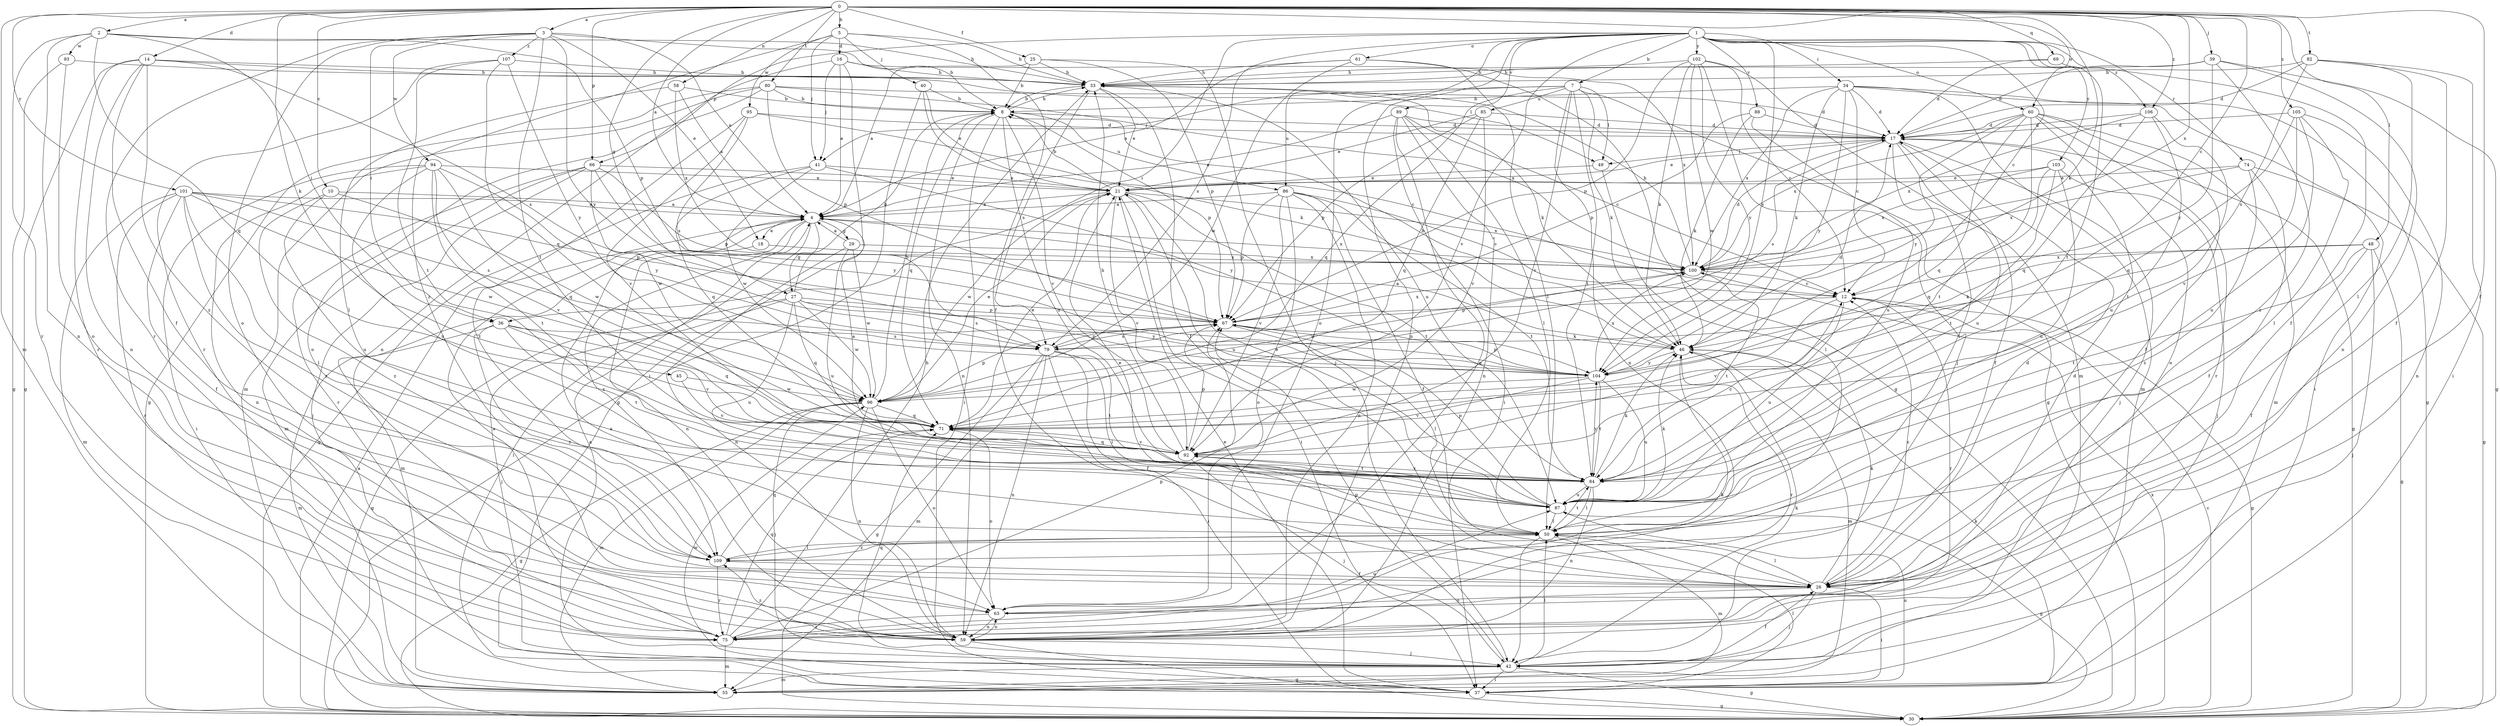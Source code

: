 strict digraph  {
0;
1;
2;
3;
4;
5;
7;
8;
10;
12;
14;
16;
17;
18;
21;
25;
26;
27;
29;
30;
33;
34;
36;
37;
39;
40;
41;
42;
45;
46;
48;
49;
50;
55;
58;
59;
60;
61;
63;
66;
67;
69;
71;
74;
75;
79;
80;
82;
84;
85;
86;
87;
88;
89;
92;
93;
94;
95;
96;
100;
101;
102;
103;
104;
105;
106;
107;
109;
0 -> 2  [label=a];
0 -> 3  [label=a];
0 -> 4  [label=a];
0 -> 5  [label=b];
0 -> 10  [label=c];
0 -> 12  [label=c];
0 -> 14  [label=d];
0 -> 25  [label=f];
0 -> 26  [label=f];
0 -> 27  [label=g];
0 -> 39  [label=j];
0 -> 45  [label=k];
0 -> 46  [label=k];
0 -> 48  [label=l];
0 -> 55  [label=m];
0 -> 58  [label=n];
0 -> 60  [label=o];
0 -> 66  [label=p];
0 -> 69  [label=q];
0 -> 80  [label=t];
0 -> 82  [label=t];
0 -> 100  [label=x];
0 -> 101  [label=y];
0 -> 105  [label=z];
0 -> 106  [label=z];
1 -> 7  [label=b];
1 -> 12  [label=c];
1 -> 34  [label=i];
1 -> 36  [label=i];
1 -> 59  [label=n];
1 -> 60  [label=o];
1 -> 61  [label=o];
1 -> 63  [label=o];
1 -> 66  [label=p];
1 -> 74  [label=r];
1 -> 79  [label=s];
1 -> 84  [label=t];
1 -> 88  [label=v];
1 -> 89  [label=v];
1 -> 92  [label=v];
1 -> 102  [label=y];
1 -> 103  [label=y];
1 -> 104  [label=y];
1 -> 106  [label=z];
2 -> 33  [label=h];
2 -> 36  [label=i];
2 -> 59  [label=n];
2 -> 67  [label=p];
2 -> 71  [label=q];
2 -> 75  [label=r];
2 -> 93  [label=w];
3 -> 4  [label=a];
3 -> 8  [label=b];
3 -> 18  [label=e];
3 -> 36  [label=i];
3 -> 63  [label=o];
3 -> 75  [label=r];
3 -> 84  [label=t];
3 -> 94  [label=w];
3 -> 104  [label=y];
3 -> 107  [label=z];
4 -> 18  [label=e];
4 -> 27  [label=g];
4 -> 29  [label=g];
4 -> 37  [label=i];
4 -> 59  [label=n];
4 -> 100  [label=x];
4 -> 109  [label=z];
5 -> 16  [label=d];
5 -> 26  [label=f];
5 -> 33  [label=h];
5 -> 40  [label=j];
5 -> 41  [label=j];
5 -> 95  [label=w];
5 -> 109  [label=z];
7 -> 30  [label=g];
7 -> 41  [label=j];
7 -> 46  [label=k];
7 -> 49  [label=l];
7 -> 59  [label=n];
7 -> 71  [label=q];
7 -> 84  [label=t];
7 -> 85  [label=u];
7 -> 86  [label=u];
7 -> 92  [label=v];
8 -> 17  [label=d];
8 -> 33  [label=h];
8 -> 37  [label=i];
8 -> 59  [label=n];
8 -> 67  [label=p];
8 -> 71  [label=q];
8 -> 86  [label=u];
8 -> 87  [label=u];
8 -> 92  [label=v];
10 -> 4  [label=a];
10 -> 87  [label=u];
10 -> 96  [label=w];
10 -> 109  [label=z];
12 -> 30  [label=g];
12 -> 67  [label=p];
12 -> 75  [label=r];
12 -> 87  [label=u];
12 -> 92  [label=v];
14 -> 26  [label=f];
14 -> 30  [label=g];
14 -> 33  [label=h];
14 -> 49  [label=l];
14 -> 59  [label=n];
14 -> 75  [label=r];
14 -> 79  [label=s];
14 -> 109  [label=z];
16 -> 4  [label=a];
16 -> 33  [label=h];
16 -> 37  [label=i];
16 -> 41  [label=j];
16 -> 59  [label=n];
16 -> 100  [label=x];
17 -> 21  [label=e];
17 -> 26  [label=f];
17 -> 30  [label=g];
17 -> 42  [label=j];
17 -> 49  [label=l];
17 -> 50  [label=l];
17 -> 79  [label=s];
17 -> 87  [label=u];
18 -> 55  [label=m];
18 -> 100  [label=x];
21 -> 4  [label=a];
21 -> 8  [label=b];
21 -> 37  [label=i];
21 -> 84  [label=t];
21 -> 87  [label=u];
21 -> 92  [label=v];
21 -> 96  [label=w];
21 -> 100  [label=x];
25 -> 4  [label=a];
25 -> 8  [label=b];
25 -> 33  [label=h];
25 -> 42  [label=j];
25 -> 67  [label=p];
26 -> 12  [label=c];
26 -> 17  [label=d];
26 -> 37  [label=i];
26 -> 42  [label=j];
26 -> 46  [label=k];
26 -> 50  [label=l];
26 -> 63  [label=o];
27 -> 8  [label=b];
27 -> 30  [label=g];
27 -> 42  [label=j];
27 -> 67  [label=p];
27 -> 71  [label=q];
27 -> 79  [label=s];
27 -> 87  [label=u];
27 -> 96  [label=w];
27 -> 104  [label=y];
29 -> 4  [label=a];
29 -> 59  [label=n];
29 -> 87  [label=u];
29 -> 96  [label=w];
29 -> 100  [label=x];
30 -> 4  [label=a];
30 -> 12  [label=c];
30 -> 100  [label=x];
33 -> 8  [label=b];
33 -> 21  [label=e];
33 -> 26  [label=f];
33 -> 46  [label=k];
33 -> 79  [label=s];
33 -> 87  [label=u];
34 -> 8  [label=b];
34 -> 12  [label=c];
34 -> 17  [label=d];
34 -> 30  [label=g];
34 -> 37  [label=i];
34 -> 46  [label=k];
34 -> 55  [label=m];
34 -> 100  [label=x];
34 -> 104  [label=y];
36 -> 55  [label=m];
36 -> 71  [label=q];
36 -> 79  [label=s];
36 -> 84  [label=t];
36 -> 92  [label=v];
36 -> 109  [label=z];
37 -> 21  [label=e];
37 -> 30  [label=g];
37 -> 46  [label=k];
37 -> 50  [label=l];
37 -> 87  [label=u];
37 -> 96  [label=w];
39 -> 17  [label=d];
39 -> 30  [label=g];
39 -> 33  [label=h];
39 -> 59  [label=n];
39 -> 104  [label=y];
39 -> 109  [label=z];
40 -> 8  [label=b];
40 -> 21  [label=e];
40 -> 30  [label=g];
40 -> 46  [label=k];
41 -> 21  [label=e];
41 -> 30  [label=g];
41 -> 71  [label=q];
41 -> 96  [label=w];
41 -> 104  [label=y];
42 -> 4  [label=a];
42 -> 26  [label=f];
42 -> 30  [label=g];
42 -> 37  [label=i];
42 -> 46  [label=k];
42 -> 50  [label=l];
42 -> 55  [label=m];
42 -> 67  [label=p];
42 -> 71  [label=q];
45 -> 92  [label=v];
45 -> 96  [label=w];
46 -> 4  [label=a];
46 -> 8  [label=b];
46 -> 55  [label=m];
46 -> 75  [label=r];
46 -> 104  [label=y];
48 -> 26  [label=f];
48 -> 30  [label=g];
48 -> 42  [label=j];
48 -> 46  [label=k];
48 -> 84  [label=t];
48 -> 100  [label=x];
49 -> 21  [label=e];
49 -> 50  [label=l];
50 -> 21  [label=e];
50 -> 42  [label=j];
50 -> 55  [label=m];
50 -> 84  [label=t];
50 -> 109  [label=z];
58 -> 4  [label=a];
58 -> 8  [label=b];
58 -> 50  [label=l];
58 -> 100  [label=x];
59 -> 4  [label=a];
59 -> 30  [label=g];
59 -> 42  [label=j];
59 -> 63  [label=o];
59 -> 109  [label=z];
60 -> 17  [label=d];
60 -> 26  [label=f];
60 -> 55  [label=m];
60 -> 63  [label=o];
60 -> 71  [label=q];
60 -> 75  [label=r];
60 -> 84  [label=t];
60 -> 100  [label=x];
60 -> 104  [label=y];
61 -> 4  [label=a];
61 -> 30  [label=g];
61 -> 33  [label=h];
61 -> 50  [label=l];
61 -> 96  [label=w];
63 -> 17  [label=d];
63 -> 59  [label=n];
63 -> 75  [label=r];
66 -> 21  [label=e];
66 -> 42  [label=j];
66 -> 55  [label=m];
66 -> 67  [label=p];
66 -> 75  [label=r];
66 -> 96  [label=w];
66 -> 104  [label=y];
67 -> 46  [label=k];
67 -> 50  [label=l];
67 -> 79  [label=s];
67 -> 100  [label=x];
69 -> 17  [label=d];
69 -> 26  [label=f];
69 -> 33  [label=h];
71 -> 21  [label=e];
71 -> 63  [label=o];
71 -> 92  [label=v];
74 -> 21  [label=e];
74 -> 26  [label=f];
74 -> 30  [label=g];
74 -> 100  [label=x];
74 -> 109  [label=z];
75 -> 4  [label=a];
75 -> 33  [label=h];
75 -> 46  [label=k];
75 -> 55  [label=m];
75 -> 67  [label=p];
75 -> 71  [label=q];
75 -> 87  [label=u];
79 -> 26  [label=f];
79 -> 30  [label=g];
79 -> 37  [label=i];
79 -> 50  [label=l];
79 -> 55  [label=m];
79 -> 59  [label=n];
79 -> 67  [label=p];
79 -> 84  [label=t];
80 -> 8  [label=b];
80 -> 17  [label=d];
80 -> 30  [label=g];
80 -> 55  [label=m];
80 -> 63  [label=o];
80 -> 67  [label=p];
80 -> 100  [label=x];
82 -> 17  [label=d];
82 -> 26  [label=f];
82 -> 33  [label=h];
82 -> 37  [label=i];
82 -> 50  [label=l];
82 -> 79  [label=s];
84 -> 12  [label=c];
84 -> 46  [label=k];
84 -> 50  [label=l];
84 -> 59  [label=n];
84 -> 87  [label=u];
84 -> 92  [label=v];
84 -> 104  [label=y];
85 -> 17  [label=d];
85 -> 21  [label=e];
85 -> 67  [label=p];
85 -> 71  [label=q];
85 -> 92  [label=v];
86 -> 4  [label=a];
86 -> 12  [label=c];
86 -> 26  [label=f];
86 -> 59  [label=n];
86 -> 63  [label=o];
86 -> 67  [label=p];
86 -> 84  [label=t];
86 -> 92  [label=v];
87 -> 21  [label=e];
87 -> 30  [label=g];
87 -> 46  [label=k];
87 -> 50  [label=l];
87 -> 67  [label=p];
88 -> 17  [label=d];
88 -> 46  [label=k];
88 -> 67  [label=p];
88 -> 87  [label=u];
89 -> 4  [label=a];
89 -> 12  [label=c];
89 -> 17  [label=d];
89 -> 37  [label=i];
89 -> 50  [label=l];
89 -> 59  [label=n];
89 -> 63  [label=o];
92 -> 4  [label=a];
92 -> 33  [label=h];
92 -> 42  [label=j];
92 -> 67  [label=p];
92 -> 71  [label=q];
92 -> 84  [label=t];
93 -> 30  [label=g];
93 -> 33  [label=h];
93 -> 63  [label=o];
94 -> 21  [label=e];
94 -> 37  [label=i];
94 -> 59  [label=n];
94 -> 71  [label=q];
94 -> 84  [label=t];
94 -> 87  [label=u];
94 -> 92  [label=v];
94 -> 104  [label=y];
95 -> 12  [label=c];
95 -> 17  [label=d];
95 -> 79  [label=s];
95 -> 92  [label=v];
95 -> 109  [label=z];
96 -> 8  [label=b];
96 -> 21  [label=e];
96 -> 30  [label=g];
96 -> 42  [label=j];
96 -> 55  [label=m];
96 -> 59  [label=n];
96 -> 63  [label=o];
96 -> 67  [label=p];
96 -> 71  [label=q];
100 -> 12  [label=c];
100 -> 17  [label=d];
100 -> 33  [label=h];
100 -> 84  [label=t];
100 -> 96  [label=w];
101 -> 4  [label=a];
101 -> 26  [label=f];
101 -> 50  [label=l];
101 -> 55  [label=m];
101 -> 67  [label=p];
101 -> 75  [label=r];
101 -> 79  [label=s];
101 -> 96  [label=w];
101 -> 109  [label=z];
102 -> 12  [label=c];
102 -> 33  [label=h];
102 -> 42  [label=j];
102 -> 46  [label=k];
102 -> 55  [label=m];
102 -> 67  [label=p];
102 -> 96  [label=w];
102 -> 104  [label=y];
103 -> 21  [label=e];
103 -> 42  [label=j];
103 -> 71  [label=q];
103 -> 84  [label=t];
103 -> 87  [label=u];
103 -> 100  [label=x];
104 -> 17  [label=d];
104 -> 67  [label=p];
104 -> 84  [label=t];
104 -> 87  [label=u];
104 -> 92  [label=v];
104 -> 96  [label=w];
104 -> 100  [label=x];
105 -> 17  [label=d];
105 -> 50  [label=l];
105 -> 59  [label=n];
105 -> 71  [label=q];
105 -> 87  [label=u];
105 -> 92  [label=v];
106 -> 17  [label=d];
106 -> 71  [label=q];
106 -> 84  [label=t];
106 -> 87  [label=u];
106 -> 100  [label=x];
107 -> 33  [label=h];
107 -> 71  [label=q];
107 -> 75  [label=r];
107 -> 84  [label=t];
107 -> 104  [label=y];
109 -> 26  [label=f];
109 -> 50  [label=l];
109 -> 71  [label=q];
109 -> 75  [label=r];
}
